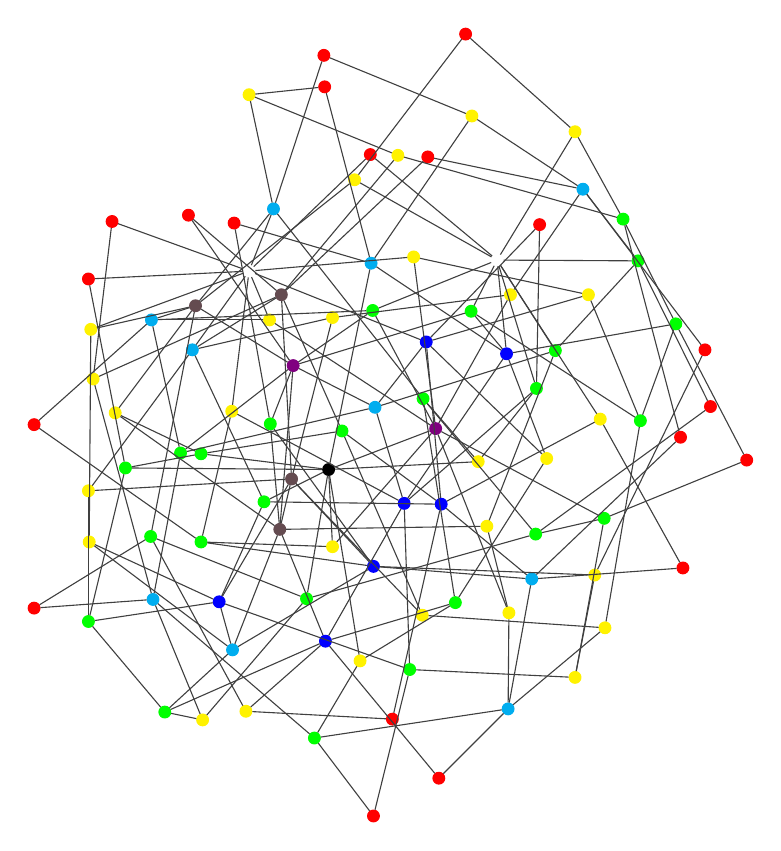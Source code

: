 \begin{tikzpicture}[scale=1]
  \tikzstyle{every node}=[draw,circle,fill=gray,inner sep=1.5]
  \path (6.3,5.79) node [color={rgb:red,128;green,0;blue,128}] (v0) {};
  \path (7.25,7.49) node [yellow] (v1) {};
  \path (8.44,4.65) node [green] (v10) {};
  \path (7.57,4.45) node [green] (v11) {};
  \path (10.25,5.39) node [red] (v12) {};
  \path (5.5,7.29) node [green] (v13) {};
  \path (7.08,7.93) node [white] (v14) {};
  \path (5.47,9.27) node [red] (v15) {};
  \path (8.87,7.92) node [green] (v16) {};
  \path (9.79,6.07) node [red] (v17) {};
  \path (7.2,6.74) node [blue] (v18) {};
  \path (5.9,4.84) node [blue] (v19) {};
  \path (8.17,8.83) node [cyan] (v2) {};
  \path (4.9,3.09) node [blue] (v20) {};
  \path (5.97,2.73) node [green] (v21) {};
  \path (5.51,0.87) node [red] (v22) {};
  \path (8.07,2.63) node [yellow] (v23) {};
  \path (3.71,6.01) node [yellow] (v24) {};
  \path (5.48,7.89) node [cyan] (v25) {};
  \path (4.89,10.13) node [red] (v26) {};
  \path (8.39,5.91) node [yellow] (v27) {};
  \path (9.44,4.02) node [red] (v28) {};
  \path (4.49,6.59) node [color={rgb:red,128;green,0;blue,128}] (v29) {};
  \path (6.2,9.24) node [red] (v3) {};
  \path (3.25,7.35) node [color={rgb:red,255;green,192;blue,203}] (v30) {};
  \path (2.68,4.42) node [green] (v31) {};
  \path (3.89,2.2) node [yellow] (v32) {};
  \path (1.2,3.51) node [red] (v33) {};
  \path (5.27,8.95) node [yellow] (v34) {};
  \path (6.68,10.8) node [red] (v35) {};
  \path (4.24,8.58) node [cyan] (v36) {};
  \path (6.14,6.17) node [green] (v37) {};
  \path (6.55,3.58) node [green] (v38) {};
  \path (7.71,5.41) node [yellow] (v39) {};
  \path (9.72,6.79) node [red] (v4) {};
  \path (5.34,2.84) node [yellow] (v40) {};
  \path (4.76,1.86) node [green] (v41) {};
  \path (2.71,3.62) node [cyan] (v42) {};
  \path (6.84,5.37) node [yellow] (v43) {};
  \path (7.58,6.3) node [green] (v44) {};
  \path (4.88,10.53) node [red] (v45) {};
  \path (2.69,7.17) node [cyan] (v46) {};
  \path (1.2,5.84) node [red] (v47) {};
  \path (2.23,5.99) node [yellow] (v48) {};
  \path (4.2,5.85) node [green] (v49) {};
  \path (6.76,9.76) node [yellow] (v5) {};
  \path (5.51,4.04) node [blue] (v50) {};
  \path (3.72,2.98) node [cyan] (v51) {};
  \path (2.86,2.19) node [green] (v52) {};
  \path (3.34,2.09) node [yellow] (v53) {};
  \path (4.66,3.63) node [green] (v54) {};
  \path (3.55,3.59) node [blue] (v55) {};
  \path (1.89,3.34) node [green] (v56) {};
  \path (1.89,5.0) node [yellow] (v57) {};
  \path (3.21,6.79) node [cyan] (v58) {};
  \path (4.12,4.86) node [green] (v59) {};
  \path (7.23,3.45) node [yellow] (v6) {};
  \path (3.93,7.79) node [white] (v60) {};
  \path (1.89,7.69) node [red] (v61) {};
  \path (4.99,7.2) node [yellow] (v62) {};
  \path (2.36,5.29) node [green] (v63) {};
  \path (4.94,5.27) node [black] (v64) {};
  \path (3.32,5.47) node [green] (v65) {};
  \path (4.99,4.29) node [yellow] (v66) {};
  \path (3.32,4.35) node [green] (v67) {};
  \path (4.47,5.15) node [color={rgb:red,255;green,192;blue,203}] (v68) {};
  \path (1.9,4.35) node [yellow] (v69) {};
  \path (7.22,2.23) node [cyan] (v7) {};
  \path (1.92,7.05) node [yellow] (v70) {};
  \path (8.32,3.93) node [yellow] (v71) {};
  \path (3.74,8.4) node [red] (v72) {};
  \path (4.32,4.51) node [color={rgb:red,255;green,192;blue,203}] (v73) {};
  \path (5.53,6.06) node [cyan] (v74) {};
  \path (3.06,5.48) node [green] (v75) {};
  \path (7.82,6.78) node [green] (v76) {};
  \path (6.95,4.55) node [yellow] (v77) {};
  \path (6.18,6.89) node [blue] (v78) {};
  \path (7.62,8.38) node [red] (v79) {};
  \path (6.34,1.35) node [red] (v8) {};
  \path (6.37,4.83) node [blue] (v80) {};
  \path (5.11,5.76) node [green] (v81) {};
  \path (4.34,7.49) node [color={rgb:red,255;green,192;blue,203}] (v82) {};
  \path (5.82,9.26) node [yellow] (v83) {};
  \path (8.68,8.45) node [green] (v84) {};
  \path (9.41,5.68) node [red] (v85) {};
  \path (8.07,9.56) node [yellow] (v86) {};
  \path (3.93,10.03) node [yellow] (v87) {};
  \path (1.95,6.42) node [yellow] (v88) {};
  \path (2.19,8.42) node [red] (v89) {};
  \path (4.19,7.17) node [yellow] (v9) {};
  \path (6.13,3.42) node [yellow] (v90) {};
  \path (8.45,3.26) node [yellow] (v91) {};
  \path (8.9,5.89) node [green] (v92) {};
  \path (8.24,7.49) node [yellow] (v93) {};
  \path (6.02,7.97) node [yellow] (v94) {};
  \path (9.35,7.12) node [green] (v95) {};
  \path (5.75,2.1) node [red] (v96) {};
  \path (7.52,3.88) node [cyan] (v97) {};
  \path (6.75,7.28) node [green] (v98) {};
  \path (3.16,8.5) node [red] (v99) {};
  \tikzstyle{every path}=[];
  \draw [darkgray] (v0)--(v1);
  \draw [darkgray] (v0)--(v6);
  \draw [darkgray] (v0)--(v9);
  \draw [darkgray] (v0)--(v10);
  \draw [darkgray] (v0)--(v13);
  \draw [darkgray] (v0)--(v64);
  \draw [darkgray] (v0)--(v66);
  \draw [darkgray] (v0)--(v94);
  \draw [darkgray] (v1)--(v2);
  \draw [darkgray] (v1)--(v62);
  \draw [darkgray] (v6)--(v7);
  \draw [darkgray] (v6)--(v77);
  \draw [darkgray] (v9)--(v46);
  \draw [darkgray] (v9)--(v60);
  \draw [darkgray] (v10)--(v11);
  \draw [darkgray] (v10)--(v12);
  \draw [darkgray] (v10)--(v23);
  \draw [darkgray] (v13)--(v46);
  \draw [darkgray] (v13)--(v14);
  \draw [darkgray] (v13)--(v29);
  \draw [darkgray] (v64)--(v66);
  \draw [darkgray] (v64)--(v65);
  \draw [darkgray] (v66)--(v67);
  \draw [darkgray] (v2)--(v3);
  \draw [darkgray] (v2)--(v4);
  \draw [darkgray] (v2)--(v5);
  \draw [darkgray] (v2)--(v16);
  \draw [darkgray] (v62)--(v68);
  \draw [darkgray] (v3)--(v82);
  \draw [darkgray] (v4)--(v71);
  \draw [darkgray] (v5)--(v25);
  \draw [darkgray] (v5)--(v45);
  \draw [darkgray] (v16)--(v17);
  \draw [darkgray] (v16)--(v76);
  \draw [darkgray] (v82)--(v99);
  \draw [darkgray] (v82)--(v88);
  \draw [darkgray] (v82)--(v83);
  \draw [darkgray] (v25)--(v64);
  \draw [darkgray] (v25)--(v26);
  \draw [darkgray] (v25)--(v72);
  \draw [darkgray] (v7)--(v8);
  \draw [darkgray] (v7)--(v41);
  \draw [darkgray] (v7)--(v91);
  \draw [darkgray] (v7)--(v97);
  \draw [darkgray] (v8)--(v20);
  \draw [darkgray] (v41)--(v42);
  \draw [darkgray] (v91)--(v92);
  \draw [darkgray] (v20)--(v32);
  \draw [darkgray] (v20)--(v38);
  \draw [darkgray] (v20)--(v52);
  \draw [darkgray] (v20)--(v73);
  \draw [darkgray] (v46)--(v75);
  \draw [darkgray] (v46)--(v47);
  \draw [darkgray] (v60)--(v94);
  \draw [darkgray] (v60)--(v70);
  \draw [darkgray] (v60)--(v78);
  \draw [darkgray] (v60)--(v61);
  \draw [darkgray] (v60)--(v89);
  \draw [darkgray] (v11)--(v17);
  \draw [darkgray] (v11)--(v37);
  \draw [darkgray] (v11)--(v54);
  \draw [darkgray] (v12)--(v95);
  \draw [darkgray] (v23)--(v71);
  \draw [darkgray] (v37)--(v38);
  \draw [darkgray] (v37)--(v43);
  \draw [darkgray] (v54)--(v64);
  \draw [darkgray] (v14)--(v16);
  \draw [darkgray] (v14)--(v15);
  \draw [darkgray] (v14)--(v18);
  \draw [darkgray] (v14)--(v27);
  \draw [darkgray] (v14)--(v34);
  \draw [darkgray] (v14)--(v44);
  \draw [darkgray] (v14)--(v76);
  \draw [darkgray] (v14)--(v86);
  \draw [darkgray] (v14)--(v98);
  \draw [darkgray] (v29)--(v98);
  \draw [darkgray] (v29)--(v74);
  \draw [darkgray] (v29)--(v73);
  \draw [darkgray] (v29)--(v30);
  \draw [darkgray] (v29)--(v49);
  \draw [darkgray] (v29)--(v75);
  \draw [darkgray] (v29)--(v99);
  \draw [darkgray] (v15)--(v60);
  \draw [darkgray] (v18)--(v25);
  \draw [darkgray] (v18)--(v95);
  \draw [darkgray] (v18)--(v98);
  \draw [darkgray] (v18)--(v19);
  \draw [darkgray] (v18)--(v39);
  \draw [darkgray] (v27)--(v28);
  \draw [darkgray] (v27)--(v80);
  \draw [darkgray] (v34)--(v35);
  \draw [darkgray] (v44)--(v79);
  \draw [darkgray] (v76)--(v77);
  \draw [darkgray] (v19)--(v20);
  \draw [darkgray] (v19)--(v44);
  \draw [darkgray] (v19)--(v21);
  \draw [darkgray] (v19)--(v24);
  \draw [darkgray] (v19)--(v74);
  \draw [darkgray] (v39)--(v78);
  \draw [darkgray] (v21)--(v23);
  \draw [darkgray] (v21)--(v22);
  \draw [darkgray] (v21)--(v55);
  \draw [darkgray] (v24)--(v60);
  \draw [darkgray] (v24)--(v67);
  \draw [darkgray] (v74)--(v76);
  \draw [darkgray] (v74)--(v75);
  \draw [darkgray] (v74)--(v78);
  \draw [darkgray] (v32)--(v96);
  \draw [darkgray] (v38)--(v39);
  \draw [darkgray] (v38)--(v40);
  \draw [darkgray] (v52)--(v53);
  \draw [darkgray] (v52)--(v56);
  \draw [darkgray] (v73)--(v77);
  \draw [darkgray] (v22)--(v41);
  \draw [darkgray] (v55)--(v68);
  \draw [darkgray] (v55)--(v69);
  \draw [darkgray] (v55)--(v56);
  \draw [darkgray] (v55)--(v59);
  \draw [darkgray] (v26)--(v87);
  \draw [darkgray] (v28)--(v97);
  \draw [darkgray] (v80)--(v97);
  \draw [darkgray] (v80)--(v96);
  \draw [darkgray] (v80)--(v81);
  \draw [darkgray] (v30)--(v46);
  \draw [darkgray] (v30)--(v34);
  \draw [darkgray] (v30)--(v31);
  \draw [darkgray] (v30)--(v36);
  \draw [darkgray] (v30)--(v48);
  \draw [darkgray] (v30)--(v70);
  \draw [darkgray] (v49)--(v73);
  \draw [darkgray] (v49)--(v72);
  \draw [darkgray] (v49)--(v50);
  \draw [darkgray] (v31)--(v54);
  \draw [darkgray] (v31)--(v32);
  \draw [darkgray] (v31)--(v33);
  \draw [darkgray] (v36)--(v45);
  \draw [darkgray] (v36)--(v60);
  \draw [darkgray] (v36)--(v37);
  \draw [darkgray] (v36)--(v87);
  \draw [darkgray] (v48)--(v73);
  \draw [darkgray] (v48)--(v65);
  \draw [darkgray] (v33)--(v42);
  \draw [darkgray] (v42)--(v75);
  \draw [darkgray] (v42)--(v53);
  \draw [darkgray] (v42)--(v88);
  \draw [darkgray] (v35)--(v86);
  \draw [darkgray] (v43)--(v64);
  \draw [darkgray] (v43)--(v44);
  \draw [darkgray] (v40)--(v64);
  \draw [darkgray] (v40)--(v41);
  \draw [darkgray] (v78)--(v80);
  \draw [darkgray] (v78)--(v79);
  \draw [darkgray] (v78)--(v93);
  \draw [darkgray] (v53)--(v54);
  \draw [darkgray] (v88)--(v89);
  \draw [darkgray] (v47)--(v67);
  \draw [darkgray] (v65)--(v81);
  \draw [darkgray] (v50)--(v71);
  \draw [darkgray] (v50)--(v97);
  \draw [darkgray] (v50)--(v67);
  \draw [darkgray] (v50)--(v51);
  \draw [darkgray] (v50)--(v68);
  \draw [darkgray] (v51)--(v52);
  \draw [darkgray] (v51)--(v73);
  \draw [darkgray] (v51)--(v55);
  \draw [darkgray] (v51)--(v69);
  \draw [darkgray] (v68)--(v82);
  \draw [darkgray] (v68)--(v73);
  \draw [darkgray] (v68)--(v90);
  \draw [darkgray] (v69)--(v70);
  \draw [darkgray] (v56)--(v57);
  \draw [darkgray] (v56)--(v63);
  \draw [darkgray] (v59)--(v64);
  \draw [darkgray] (v59)--(v80);
  \draw [darkgray] (v57)--(v68);
  \draw [darkgray] (v57)--(v58);
  \draw [darkgray] (v63)--(v64);
  \draw [darkgray] (v63)--(v65);
  \draw [darkgray] (v58)--(v62);
  \draw [darkgray] (v58)--(v82);
  \draw [darkgray] (v58)--(v60);
  \draw [darkgray] (v58)--(v59);
  \draw [darkgray] (v61)--(v63);
  \draw [darkgray] (v81)--(v82);
  \draw [darkgray] (v81)--(v90);
  \draw [darkgray] (v90)--(v91);
  \draw [darkgray] (v93)--(v94);
  \draw [darkgray] (v83)--(v87);
  \draw [darkgray] (v83)--(v84);
  \draw [darkgray] (v84)--(v95);
  \draw [darkgray] (v84)--(v86);
  \draw [darkgray] (v84)--(v85);
  \draw [darkgray] (v85)--(v97);
  \draw [darkgray] (v92)--(v95);
  \draw [darkgray] (v92)--(v98);
  \draw [darkgray] (v92)--(v93);
\end{tikzpicture}
